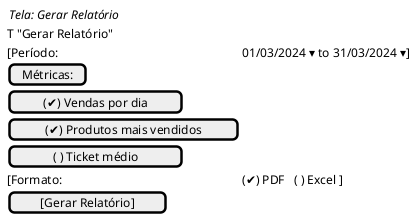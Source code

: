 @startsalt
{

  

  // Tela: Gerar Relatório //
  {T "Gerar Relatório"
    [Período: | 01/03/2024 ▾ to 31/03/2024 ▾]
    [Métricas:]
    [ (✔) Vendas por dia  ]
    [ (✔) Produtos mais vendidos ]
    [ ( ) Ticket médio    ]
    [Formato: | (✔) PDF   ( ) Excel ]
    [ [Gerar Relatório] ]
  }
}
@endsalt